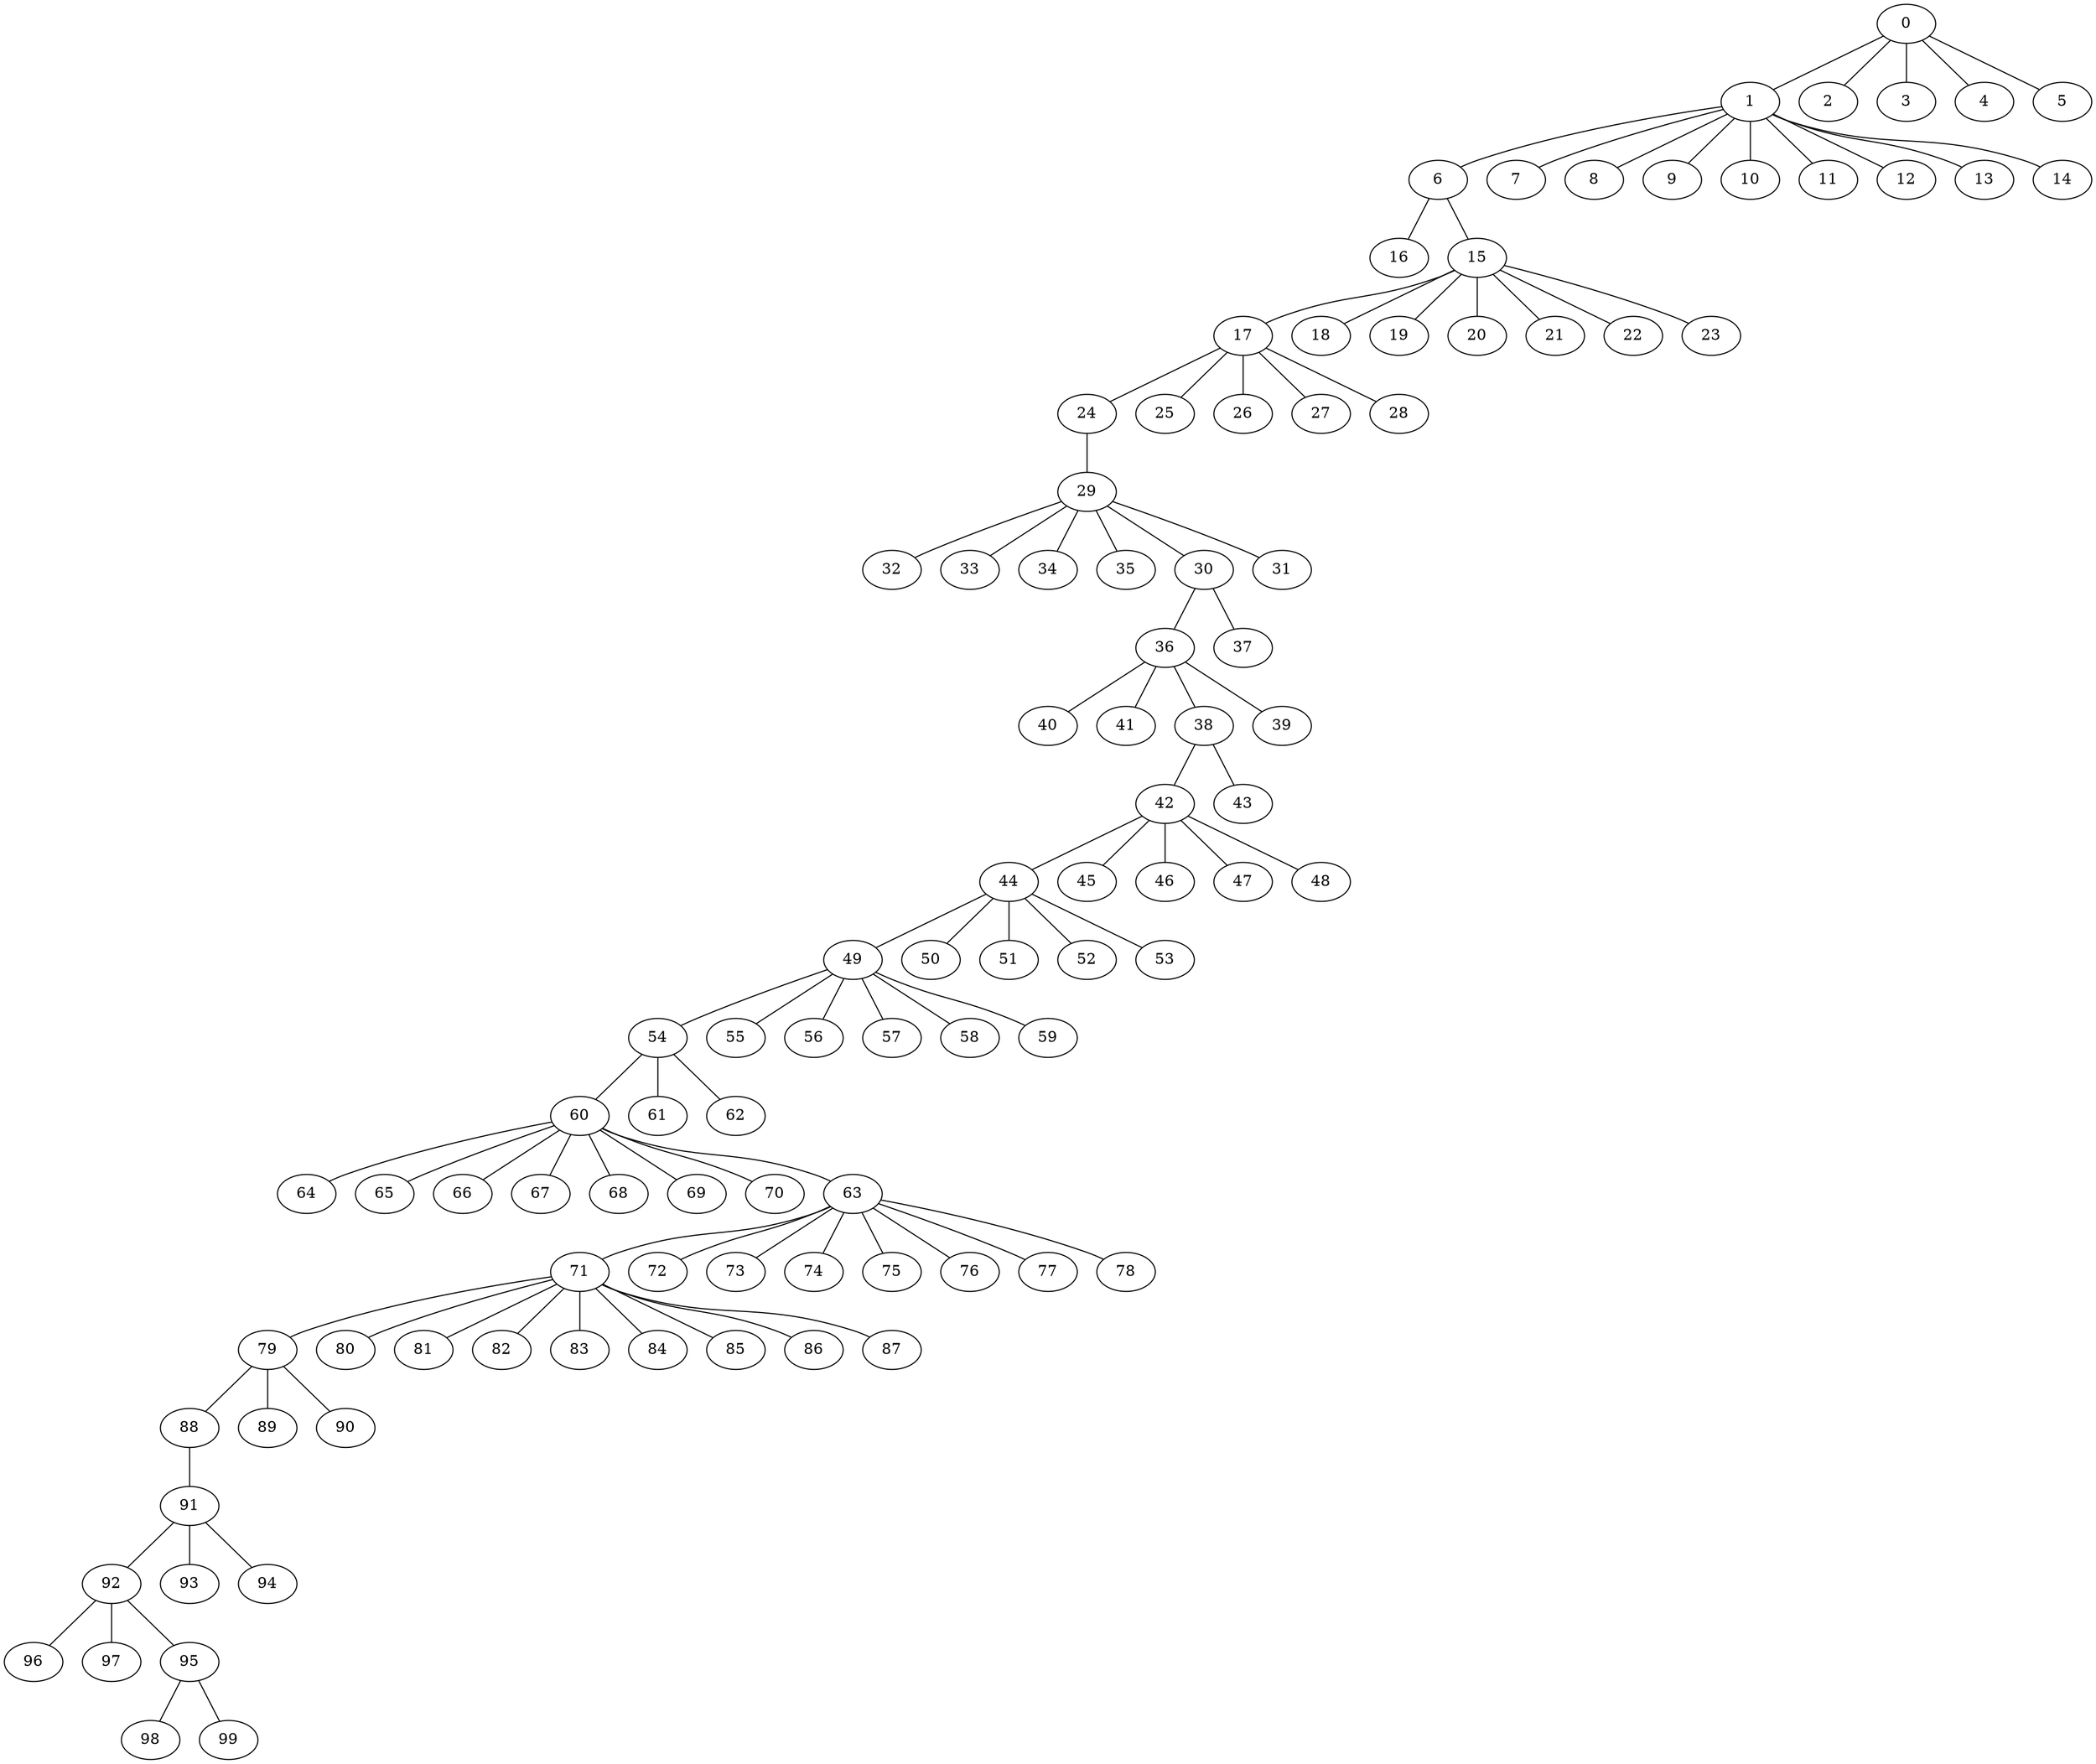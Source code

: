 
graph graphname {
    0 -- 1
0 -- 2
0 -- 3
0 -- 4
0 -- 5
1 -- 6
1 -- 7
1 -- 8
1 -- 9
1 -- 10
1 -- 11
1 -- 12
1 -- 13
1 -- 14
6 -- 16
6 -- 15
15 -- 17
15 -- 18
15 -- 19
15 -- 20
15 -- 21
15 -- 22
15 -- 23
17 -- 24
17 -- 25
17 -- 26
17 -- 27
17 -- 28
24 -- 29
29 -- 32
29 -- 33
29 -- 34
29 -- 35
29 -- 30
29 -- 31
30 -- 36
30 -- 37
36 -- 40
36 -- 41
36 -- 38
36 -- 39
38 -- 42
38 -- 43
42 -- 44
42 -- 45
42 -- 46
42 -- 47
42 -- 48
44 -- 49
44 -- 50
44 -- 51
44 -- 52
44 -- 53
49 -- 54
49 -- 55
49 -- 56
49 -- 57
49 -- 58
49 -- 59
54 -- 60
54 -- 61
54 -- 62
60 -- 64
60 -- 65
60 -- 66
60 -- 67
60 -- 68
60 -- 69
60 -- 70
60 -- 63
63 -- 71
63 -- 72
63 -- 73
63 -- 74
63 -- 75
63 -- 76
63 -- 77
63 -- 78
71 -- 79
71 -- 80
71 -- 81
71 -- 82
71 -- 83
71 -- 84
71 -- 85
71 -- 86
71 -- 87
79 -- 88
79 -- 89
79 -- 90
88 -- 91
91 -- 92
91 -- 93
91 -- 94
92 -- 96
92 -- 97
92 -- 95
95 -- 98
95 -- 99

}
